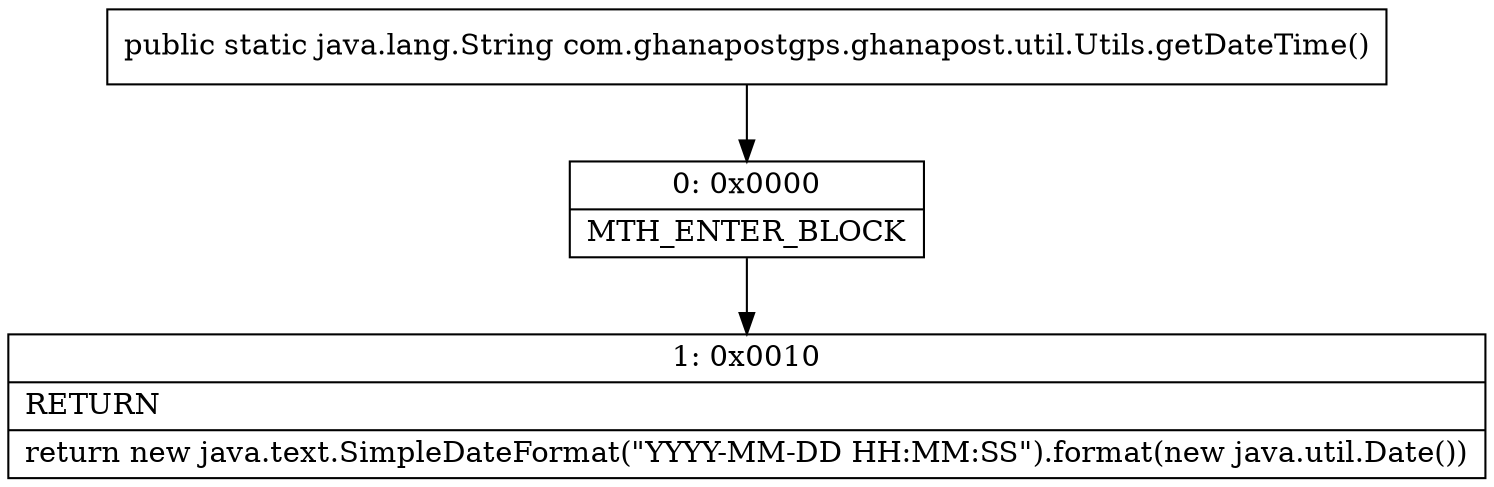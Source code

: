 digraph "CFG forcom.ghanapostgps.ghanapost.util.Utils.getDateTime()Ljava\/lang\/String;" {
Node_0 [shape=record,label="{0\:\ 0x0000|MTH_ENTER_BLOCK\l}"];
Node_1 [shape=record,label="{1\:\ 0x0010|RETURN\l|return new java.text.SimpleDateFormat(\"YYYY\-MM\-DD HH:MM:SS\").format(new java.util.Date())\l}"];
MethodNode[shape=record,label="{public static java.lang.String com.ghanapostgps.ghanapost.util.Utils.getDateTime() }"];
MethodNode -> Node_0;
Node_0 -> Node_1;
}


